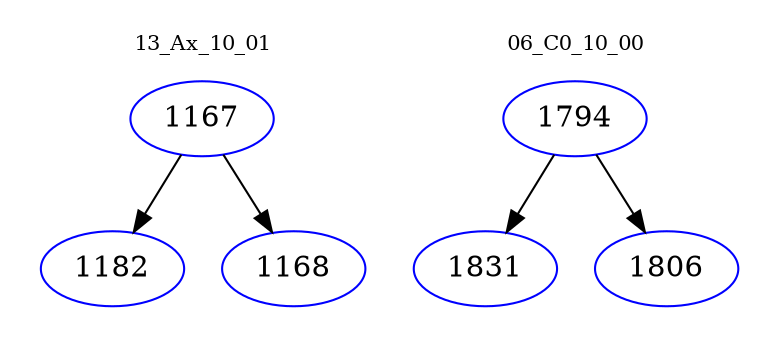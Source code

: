 digraph{
subgraph cluster_0 {
color = white
label = "13_Ax_10_01";
fontsize=10;
T0_1167 [label="1167", color="blue"]
T0_1167 -> T0_1182 [color="black"]
T0_1182 [label="1182", color="blue"]
T0_1167 -> T0_1168 [color="black"]
T0_1168 [label="1168", color="blue"]
}
subgraph cluster_1 {
color = white
label = "06_C0_10_00";
fontsize=10;
T1_1794 [label="1794", color="blue"]
T1_1794 -> T1_1831 [color="black"]
T1_1831 [label="1831", color="blue"]
T1_1794 -> T1_1806 [color="black"]
T1_1806 [label="1806", color="blue"]
}
}
